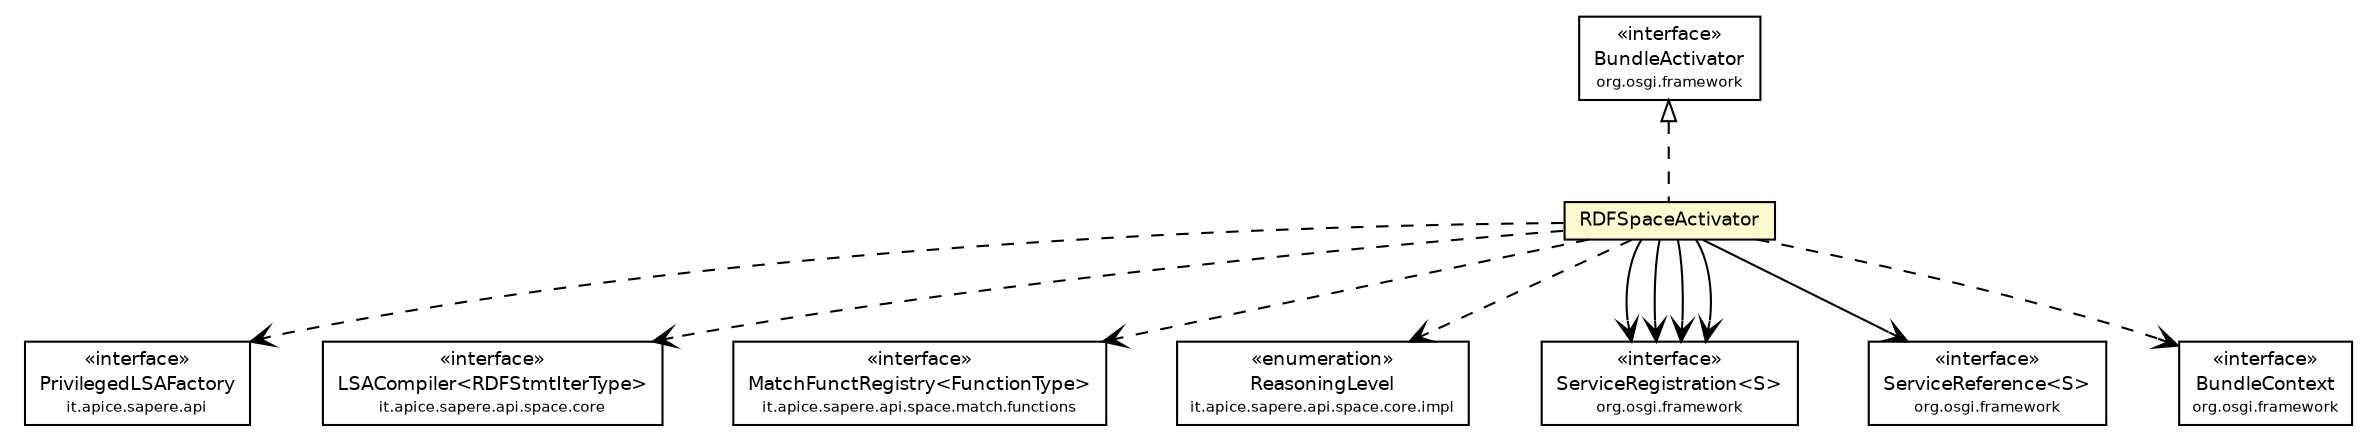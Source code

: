 #!/usr/local/bin/dot
#
# Class diagram 
# Generated by UmlGraph version 4.4 (http://www.spinellis.gr/sw/umlgraph)
#

digraph G {
	edge [fontname="Helvetica",fontsize=10,labelfontname="Helvetica",labelfontsize=10];
	node [fontname="Helvetica",fontsize=10,shape=plaintext];
	// it.apice.sapere.api.PrivilegedLSAFactory
	c60911 [label=<<table border="0" cellborder="1" cellspacing="0" cellpadding="2" port="p" href="../../api/PrivilegedLSAFactory.html">
		<tr><td><table border="0" cellspacing="0" cellpadding="1">
			<tr><td> &laquo;interface&raquo; </td></tr>
			<tr><td> PrivilegedLSAFactory </td></tr>
			<tr><td><font point-size="7.0"> it.apice.sapere.api </font></td></tr>
		</table></td></tr>
		</table>>, fontname="Helvetica", fontcolor="black", fontsize=9.0];
	// it.apice.sapere.api.space.core.LSACompiler<RDFStmtIterType>
	c60999 [label=<<table border="0" cellborder="1" cellspacing="0" cellpadding="2" port="p" href="../../api/space/core/LSACompiler.html">
		<tr><td><table border="0" cellspacing="0" cellpadding="1">
			<tr><td> &laquo;interface&raquo; </td></tr>
			<tr><td> LSACompiler&lt;RDFStmtIterType&gt; </td></tr>
			<tr><td><font point-size="7.0"> it.apice.sapere.api.space.core </font></td></tr>
		</table></td></tr>
		</table>>, fontname="Helvetica", fontcolor="black", fontsize=9.0];
	// it.apice.sapere.api.space.match.functions.MatchFunctRegistry<FunctionType>
	c61007 [label=<<table border="0" cellborder="1" cellspacing="0" cellpadding="2" port="p" href="../../api/space/match/functions/MatchFunctRegistry.html">
		<tr><td><table border="0" cellspacing="0" cellpadding="1">
			<tr><td> &laquo;interface&raquo; </td></tr>
			<tr><td> MatchFunctRegistry&lt;FunctionType&gt; </td></tr>
			<tr><td><font point-size="7.0"> it.apice.sapere.api.space.match.functions </font></td></tr>
		</table></td></tr>
		</table>>, fontname="Helvetica", fontcolor="black", fontsize=9.0];
	// it.apice.sapere.api.space.core.impl.ReasoningLevel
	c61077 [label=<<table border="0" cellborder="1" cellspacing="0" cellpadding="2" port="p" href="../../api/space/core/impl/ReasoningLevel.html">
		<tr><td><table border="0" cellspacing="0" cellpadding="1">
			<tr><td> &laquo;enumeration&raquo; </td></tr>
			<tr><td> ReasoningLevel </td></tr>
			<tr><td><font point-size="7.0"> it.apice.sapere.api.space.core.impl </font></td></tr>
		</table></td></tr>
		</table>>, fontname="Helvetica", fontcolor="black", fontsize=9.0];
	// it.apice.sapere.space.internal.RDFSpaceActivator
	c61091 [label=<<table border="0" cellborder="1" cellspacing="0" cellpadding="2" port="p" bgcolor="lemonChiffon" href="./RDFSpaceActivator.html">
		<tr><td><table border="0" cellspacing="0" cellpadding="1">
			<tr><td> RDFSpaceActivator </td></tr>
		</table></td></tr>
		</table>>, fontname="Helvetica", fontcolor="black", fontsize=9.0];
	//it.apice.sapere.space.internal.RDFSpaceActivator implements org.osgi.framework.BundleActivator
	c61144:p -> c61091:p [dir=back,arrowtail=empty,style=dashed];
	// it.apice.sapere.space.internal.RDFSpaceActivator NAVASSOC org.osgi.framework.ServiceRegistration<S>
	c61091:p -> c61145:p [taillabel="", label="", headlabel="", fontname="Helvetica", fontcolor="black", fontsize=10.0, color="black", arrowhead=open];
	// it.apice.sapere.space.internal.RDFSpaceActivator NAVASSOC org.osgi.framework.ServiceRegistration<S>
	c61091:p -> c61145:p [taillabel="", label="", headlabel="", fontname="Helvetica", fontcolor="black", fontsize=10.0, color="black", arrowhead=open];
	// it.apice.sapere.space.internal.RDFSpaceActivator NAVASSOC org.osgi.framework.ServiceRegistration<S>
	c61091:p -> c61145:p [taillabel="", label="", headlabel="", fontname="Helvetica", fontcolor="black", fontsize=10.0, color="black", arrowhead=open];
	// it.apice.sapere.space.internal.RDFSpaceActivator NAVASSOC org.osgi.framework.ServiceRegistration<S>
	c61091:p -> c61145:p [taillabel="", label="", headlabel="", fontname="Helvetica", fontcolor="black", fontsize=10.0, color="black", arrowhead=open];
	// it.apice.sapere.space.internal.RDFSpaceActivator NAVASSOC org.osgi.framework.ServiceReference<S>
	c61091:p -> c61146:p [taillabel="", label="", headlabel="", fontname="Helvetica", fontcolor="black", fontsize=10.0, color="black", arrowhead=open];
	// it.apice.sapere.space.internal.RDFSpaceActivator DEPEND it.apice.sapere.api.space.match.functions.MatchFunctRegistry<FunctionType>
	c61091:p -> c61007:p [taillabel="", label="", headlabel="", fontname="Helvetica", fontcolor="black", fontsize=10.0, color="black", arrowhead=open, style=dashed];
	// it.apice.sapere.space.internal.RDFSpaceActivator DEPEND org.osgi.framework.BundleContext
	c61091:p -> c61147:p [taillabel="", label="", headlabel="", fontname="Helvetica", fontcolor="black", fontsize=10.0, color="black", arrowhead=open, style=dashed];
	// it.apice.sapere.space.internal.RDFSpaceActivator DEPEND it.apice.sapere.api.space.core.LSACompiler<RDFStmtIterType>
	c61091:p -> c60999:p [taillabel="", label="", headlabel="", fontname="Helvetica", fontcolor="black", fontsize=10.0, color="black", arrowhead=open, style=dashed];
	// it.apice.sapere.space.internal.RDFSpaceActivator DEPEND it.apice.sapere.api.space.core.impl.ReasoningLevel
	c61091:p -> c61077:p [taillabel="", label="", headlabel="", fontname="Helvetica", fontcolor="black", fontsize=10.0, color="black", arrowhead=open, style=dashed];
	// it.apice.sapere.space.internal.RDFSpaceActivator DEPEND it.apice.sapere.api.PrivilegedLSAFactory
	c61091:p -> c60911:p [taillabel="", label="", headlabel="", fontname="Helvetica", fontcolor="black", fontsize=10.0, color="black", arrowhead=open, style=dashed];
	// org.osgi.framework.ServiceRegistration<S>
	c61145 [label=<<table border="0" cellborder="1" cellspacing="0" cellpadding="2" port="p" href="http://java.sun.com/j2se/1.4.2/docs/api/org/osgi/framework/ServiceRegistration.html">
		<tr><td><table border="0" cellspacing="0" cellpadding="1">
			<tr><td> &laquo;interface&raquo; </td></tr>
			<tr><td> ServiceRegistration&lt;S&gt; </td></tr>
			<tr><td><font point-size="7.0"> org.osgi.framework </font></td></tr>
		</table></td></tr>
		</table>>, fontname="Helvetica", fontcolor="black", fontsize=9.0];
	// org.osgi.framework.BundleContext
	c61147 [label=<<table border="0" cellborder="1" cellspacing="0" cellpadding="2" port="p" href="http://java.sun.com/j2se/1.4.2/docs/api/org/osgi/framework/BundleContext.html">
		<tr><td><table border="0" cellspacing="0" cellpadding="1">
			<tr><td> &laquo;interface&raquo; </td></tr>
			<tr><td> BundleContext </td></tr>
			<tr><td><font point-size="7.0"> org.osgi.framework </font></td></tr>
		</table></td></tr>
		</table>>, fontname="Helvetica", fontcolor="black", fontsize=9.0];
	// org.osgi.framework.ServiceReference<S>
	c61146 [label=<<table border="0" cellborder="1" cellspacing="0" cellpadding="2" port="p" href="http://java.sun.com/j2se/1.4.2/docs/api/org/osgi/framework/ServiceReference.html">
		<tr><td><table border="0" cellspacing="0" cellpadding="1">
			<tr><td> &laquo;interface&raquo; </td></tr>
			<tr><td> ServiceReference&lt;S&gt; </td></tr>
			<tr><td><font point-size="7.0"> org.osgi.framework </font></td></tr>
		</table></td></tr>
		</table>>, fontname="Helvetica", fontcolor="black", fontsize=9.0];
	// org.osgi.framework.BundleActivator
	c61144 [label=<<table border="0" cellborder="1" cellspacing="0" cellpadding="2" port="p" href="http://java.sun.com/j2se/1.4.2/docs/api/org/osgi/framework/BundleActivator.html">
		<tr><td><table border="0" cellspacing="0" cellpadding="1">
			<tr><td> &laquo;interface&raquo; </td></tr>
			<tr><td> BundleActivator </td></tr>
			<tr><td><font point-size="7.0"> org.osgi.framework </font></td></tr>
		</table></td></tr>
		</table>>, fontname="Helvetica", fontcolor="black", fontsize=9.0];
}


